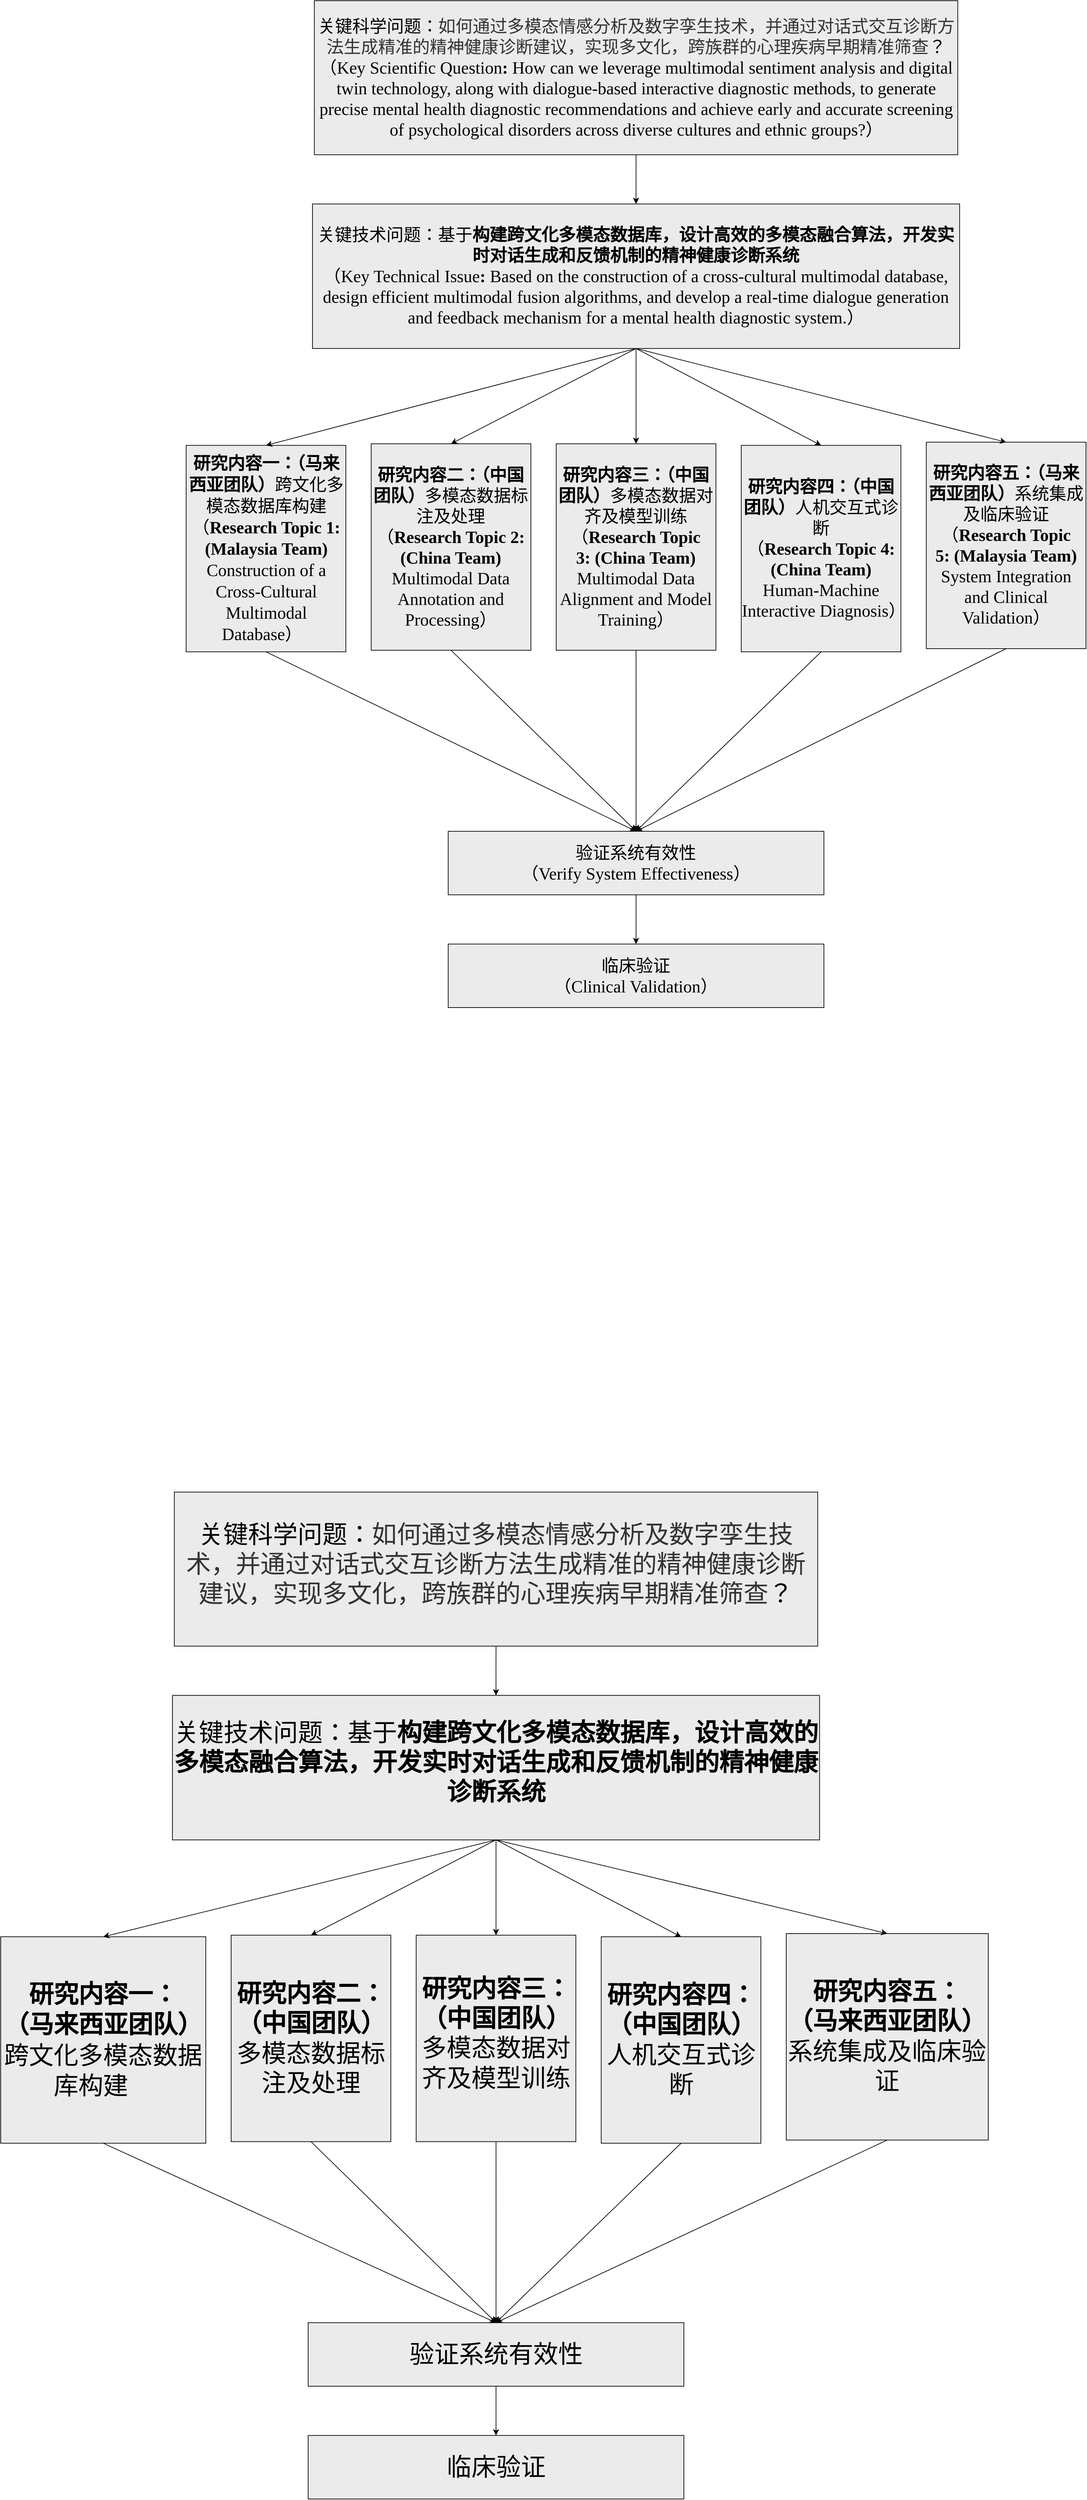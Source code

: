 <mxfile version="26.2.14">
  <diagram id="6I0OCvxSQrVGMHxT2VVA" name="Page-1">
    <mxGraphModel dx="3603" dy="1510" grid="0" gridSize="10" guides="1" tooltips="1" connect="1" arrows="1" fold="1" page="0" pageScale="1" pageWidth="850" pageHeight="1100" math="0" shadow="0">
      <root>
        <mxCell id="0" />
        <mxCell id="1" parent="0" />
        <mxCell id="u0KdexLZ_XR5zZTz2mG9-1" value="" style="group" parent="1" vertex="1" connectable="0">
          <mxGeometry x="-2.5" y="115" width="1307.5" height="1463" as="geometry" />
        </mxCell>
        <mxCell id="VO531dHjWUVzXmGTuJKX-1" value="&lt;font face=&quot;Times New Roman&quot; style=&quot;font-size: 25px;&quot;&gt;关键科学问题：&lt;span style=&quot;color: rgb(51, 51, 51); letter-spacing: 0pt; text-align: justify; text-indent: 2em;&quot;&gt;如何通过多模态情感分析及数字孪生技术，并通过对话式交互诊断方法生成精准的精神健康诊断建议，实现多文化，跨族群的心理疾病早期精准筛查&lt;/span&gt;&lt;span style=&quot;background-color: initial;&quot;&gt;？&lt;/span&gt;&lt;/font&gt;&lt;div style=&quot;text-align: start;&quot; data-hash=&quot;b935e11d9d1dda486e0670e52072802b&quot; data-version=&quot;3.0.0&quot;&gt;&lt;/div&gt;&lt;div&gt;&lt;font face=&quot;Times New Roman&quot; style=&quot;font-size: 25px;&quot;&gt;（Key Scientific Question&lt;strong style=&quot;&quot;&gt;:&lt;/strong&gt; How can we leverage multimodal sentiment analysis and digital twin technology, along with dialogue-based interactive diagnostic methods, to generate precise mental health diagnostic recommendations and achieve early and accurate screening of psychological disorders across diverse cultures and ethnic groups?）&lt;/font&gt;&lt;span style=&quot;background-color: initial;&quot;&gt;&lt;/span&gt;&lt;/div&gt;" style="html=1;outlineConnect=0;whiteSpace=wrap;fillColor=#EBEBEB;shape=mxgraph.archimate3.application;appType=generic;archiType=square;" parent="u0KdexLZ_XR5zZTz2mG9-1" vertex="1">
          <mxGeometry x="186.298" width="934.903" height="223.834" as="geometry" />
        </mxCell>
        <mxCell id="VO531dHjWUVzXmGTuJKX-2" value="&lt;font face=&quot;Times New Roman&quot; style=&quot;font-size: 25px;&quot;&gt;关键技术问题：基于&lt;b style=&quot;&quot;&gt;构建跨文化多模态数据库，&lt;/b&gt;&lt;b style=&quot;&quot;&gt;设计高效的多模态融合算法，开发实时对话生成和反馈机制的精神健康诊断系统&lt;/b&gt;&lt;/font&gt;&lt;div&gt;&lt;font face=&quot;Times New Roman&quot; style=&quot;font-size: 25px;&quot;&gt;（&lt;span style=&quot;background-color: initial;&quot;&gt;Key Technical Issue&lt;/span&gt;&lt;strong style=&quot;background-color: initial;&quot;&gt;:&lt;/strong&gt;&lt;span style=&quot;background-color: initial;&quot;&gt;&amp;nbsp;Based on the construction of a cross-cultural multimodal database, design efficient multimodal fusion algorithms, and develop a real-time dialogue generation and feedback mechanism for a mental health diagnostic system.&lt;/span&gt;&lt;span style=&quot;background-color: initial;&quot;&gt;）&lt;/span&gt;&lt;/font&gt;&lt;/div&gt;" style="html=1;outlineConnect=0;whiteSpace=wrap;fillColor=#EBEBEB;shape=mxgraph.archimate3.application;appType=generic;archiType=square;" parent="u0KdexLZ_XR5zZTz2mG9-1" vertex="1">
          <mxGeometry x="183.569" y="295.369" width="940.363" height="209.989" as="geometry" />
        </mxCell>
        <mxCell id="VO531dHjWUVzXmGTuJKX-3" value="&lt;font face=&quot;Times New Roman&quot; style=&quot;font-size: 25px;&quot;&gt;&lt;b style=&quot;&quot;&gt;研究内容二：（中国团队）&lt;/b&gt;多模态数据标注及处理&lt;/font&gt;&lt;div&gt;&lt;font face=&quot;Times New Roman&quot; style=&quot;font-size: 25px;&quot;&gt;（&lt;b style=&quot;&quot;&gt;Research Topic 2: (China Team)&lt;/b&gt; Multimodal Data Annotation and Processing）&lt;/font&gt;&lt;/div&gt;" style="html=1;outlineConnect=0;whiteSpace=wrap;fillColor=#EBEBEB;shape=mxgraph.archimate3.application;appType=generic;archiType=square;" parent="u0KdexLZ_XR5zZTz2mG9-1" vertex="1">
          <mxGeometry x="268.87" y="643.812" width="232.02" height="299.984" as="geometry" />
        </mxCell>
        <mxCell id="VO531dHjWUVzXmGTuJKX-4" value="&lt;font face=&quot;Times New Roman&quot; style=&quot;font-size: 25px;&quot;&gt;&lt;b style=&quot;&quot;&gt;研究内容三：（中国团队）&lt;/b&gt;多模态数据对齐及模型训练&lt;/font&gt;&lt;div&gt;&lt;font face=&quot;Times New Roman&quot; style=&quot;font-size: 25px;&quot;&gt;（&lt;strong style=&quot;background-color: initial;&quot;&gt;Research Topic 3:&lt;/strong&gt;&lt;span style=&quot;background-color: initial;&quot;&gt;&lt;b&gt;&amp;nbsp;(China Team) &lt;/b&gt;Multimodal Data Alignment and Model Training&lt;/span&gt;&lt;span style=&quot;background-color: initial;&quot;&gt;）&lt;/span&gt;&lt;/font&gt;&lt;/div&gt;" style="html=1;outlineConnect=0;whiteSpace=wrap;fillColor=#EBEBEB;shape=mxgraph.archimate3.application;appType=generic;archiType=square;" parent="u0KdexLZ_XR5zZTz2mG9-1" vertex="1">
          <mxGeometry x="537.74" y="643.812" width="232.02" height="299.984" as="geometry" />
        </mxCell>
        <mxCell id="VO531dHjWUVzXmGTuJKX-5" value="&lt;font face=&quot;Times New Roman&quot; style=&quot;font-size: 25px;&quot;&gt;&lt;b style=&quot;&quot;&gt;研究内容四：（中国团队）&lt;/b&gt;人机交互式诊断&lt;/font&gt;&lt;div&gt;&lt;font style=&quot;font-size: 25px;&quot; face=&quot;Times New Roman&quot;&gt;&lt;font style=&quot;&quot;&gt;（&lt;b style=&quot;&quot;&gt;Research Topic 4: (China Team)&lt;/b&gt; Human-Machine Interactive Diagnosis）&lt;/font&gt;&lt;/font&gt;&lt;/div&gt;" style="html=1;outlineConnect=0;whiteSpace=wrap;fillColor=#EBEBEB;shape=mxgraph.archimate3.application;appType=generic;archiType=square;" parent="u0KdexLZ_XR5zZTz2mG9-1" vertex="1">
          <mxGeometry x="806.61" y="646.12" width="232.02" height="299.984" as="geometry" />
        </mxCell>
        <mxCell id="VO531dHjWUVzXmGTuJKX-6" value="&lt;font style=&quot;font-size: 25px;&quot;&gt;&lt;font style=&quot;&quot; face=&quot;Times New Roman&quot;&gt;&lt;font style=&quot;&quot;&gt;&lt;b style=&quot;&quot;&gt;研究内容一：（马来西亚团队）&lt;/b&gt;跨文化多模态数据库构建&lt;/font&gt;&lt;/font&gt;&lt;font style=&quot;font-family: &amp;quot;Times New Roman&amp;quot;; background-color: initial;&quot;&gt;&lt;span style=&quot;background-color: initial;&quot;&gt;（&lt;/span&gt;&lt;strong style=&quot;background-color: initial;&quot;&gt;Research Topic 1:&lt;/strong&gt;&lt;span style=&quot;background-color: initial;&quot;&gt; &lt;b&gt;(Malaysia Team)&lt;/b&gt; Construction of a Cross-Cultural Multimodal Database）&lt;/span&gt;&lt;/font&gt;&lt;span style=&quot;font-family: &amp;quot;Times New Roman&amp;quot;; background-color: initial; text-wrap-mode: nowrap; color: rgba(0, 0, 0, 0); text-align: start;&quot;&gt;）&lt;/span&gt;&lt;/font&gt;" style="html=1;outlineConnect=0;whiteSpace=wrap;fillColor=#EBEBEB;shape=mxgraph.archimate3.application;appType=generic;archiType=square;" parent="u0KdexLZ_XR5zZTz2mG9-1" vertex="1">
          <mxGeometry y="646.12" width="232.02" height="299.984" as="geometry" />
        </mxCell>
        <mxCell id="VO531dHjWUVzXmGTuJKX-7" value="&lt;font style=&quot;&quot; face=&quot;Times New Roman&quot;&gt;&lt;font style=&quot;&quot;&gt;&lt;font style=&quot;font-size: 25px;&quot;&gt;&lt;b style=&quot;&quot;&gt;研究内容五：（马来西亚团队）&lt;/b&gt;系统集成及临床验证&lt;/font&gt;&lt;/font&gt;&lt;/font&gt;&lt;div&gt;&lt;font style=&quot;font-size: 25px;&quot; face=&quot;Times New Roman&quot;&gt;&lt;font style=&quot;&quot;&gt;&lt;font style=&quot;&quot;&gt;（&lt;/font&gt;&lt;font style=&quot;&quot;&gt;&lt;strong style=&quot;background-color: initial;&quot;&gt;Research Topic 5:&lt;/strong&gt;&lt;span style=&quot;background-color: initial;&quot;&gt;&lt;b&gt;&amp;nbsp;(Malaysia Team)&lt;/b&gt; System Integration and Clinical Validation&lt;/span&gt;&lt;span style=&quot;background-color: initial;&quot;&gt;）&lt;/span&gt;&lt;/font&gt;&lt;/font&gt;&lt;/font&gt;&lt;/div&gt;" style="html=1;outlineConnect=0;whiteSpace=wrap;fillColor=#EBEBEB;shape=mxgraph.archimate3.application;appType=generic;archiType=square;" parent="u0KdexLZ_XR5zZTz2mG9-1" vertex="1">
          <mxGeometry x="1075.48" y="641.505" width="232.02" height="299.984" as="geometry" />
        </mxCell>
        <mxCell id="VO531dHjWUVzXmGTuJKX-8" value="&lt;font face=&quot;Times New Roman&quot; style=&quot;font-size: 25px;&quot;&gt;验证系统有效性&lt;/font&gt;&lt;div&gt;&lt;font face=&quot;Times New Roman&quot; style=&quot;font-size: 25px;&quot;&gt;（Verify System Effectiveness）&lt;/font&gt;&lt;/div&gt;" style="html=1;outlineConnect=0;whiteSpace=wrap;fillColor=#EBEBEB;shape=mxgraph.archimate3.application;appType=generic;archiType=square;" parent="u0KdexLZ_XR5zZTz2mG9-1" vertex="1">
          <mxGeometry x="380.785" y="1206.86" width="545.929" height="92.303" as="geometry" />
        </mxCell>
        <mxCell id="VO531dHjWUVzXmGTuJKX-9" value="&lt;font face=&quot;Times New Roman&quot; style=&quot;font-size: 25px;&quot;&gt;临床验证&lt;/font&gt;&lt;div&gt;&lt;font face=&quot;Times New Roman&quot; style=&quot;font-size: 25px;&quot;&gt;（Clinical Validation）&lt;/font&gt;&lt;/div&gt;" style="html=1;outlineConnect=0;whiteSpace=wrap;fillColor=#EBEBEB;shape=mxgraph.archimate3.application;appType=generic;archiType=square;" parent="u0KdexLZ_XR5zZTz2mG9-1" vertex="1">
          <mxGeometry x="380.785" y="1370.697" width="545.929" height="92.303" as="geometry" />
        </mxCell>
        <mxCell id="VO531dHjWUVzXmGTuJKX-10" style="edgeStyle=orthogonalEdgeStyle;rounded=0;orthogonalLoop=1;jettySize=auto;html=1;exitX=0.5;exitY=1;exitDx=0;exitDy=0;exitPerimeter=0;entryX=0.5;entryY=0;entryDx=0;entryDy=0;entryPerimeter=0;" parent="u0KdexLZ_XR5zZTz2mG9-1" source="VO531dHjWUVzXmGTuJKX-1" target="VO531dHjWUVzXmGTuJKX-2" edge="1">
          <mxGeometry relative="1" as="geometry" />
        </mxCell>
        <mxCell id="VO531dHjWUVzXmGTuJKX-11" style="rounded=0;orthogonalLoop=1;jettySize=auto;html=1;exitX=0.5;exitY=1;exitDx=0;exitDy=0;exitPerimeter=0;entryX=0.5;entryY=0;entryDx=0;entryDy=0;entryPerimeter=0;" parent="u0KdexLZ_XR5zZTz2mG9-1" source="VO531dHjWUVzXmGTuJKX-2" target="VO531dHjWUVzXmGTuJKX-3" edge="1">
          <mxGeometry relative="1" as="geometry" />
        </mxCell>
        <mxCell id="VO531dHjWUVzXmGTuJKX-12" style="rounded=0;orthogonalLoop=1;jettySize=auto;html=1;exitX=0.5;exitY=1;exitDx=0;exitDy=0;exitPerimeter=0;entryX=0.5;entryY=0;entryDx=0;entryDy=0;entryPerimeter=0;edgeStyle=orthogonalEdgeStyle;" parent="u0KdexLZ_XR5zZTz2mG9-1" source="VO531dHjWUVzXmGTuJKX-2" target="VO531dHjWUVzXmGTuJKX-4" edge="1">
          <mxGeometry relative="1" as="geometry" />
        </mxCell>
        <mxCell id="VO531dHjWUVzXmGTuJKX-13" style="rounded=0;orthogonalLoop=1;jettySize=auto;html=1;exitX=0.5;exitY=1;exitDx=0;exitDy=0;exitPerimeter=0;entryX=0.5;entryY=0;entryDx=0;entryDy=0;entryPerimeter=0;" parent="u0KdexLZ_XR5zZTz2mG9-1" source="VO531dHjWUVzXmGTuJKX-2" target="VO531dHjWUVzXmGTuJKX-5" edge="1">
          <mxGeometry relative="1" as="geometry" />
        </mxCell>
        <mxCell id="VO531dHjWUVzXmGTuJKX-14" style="rounded=0;orthogonalLoop=1;jettySize=auto;html=1;exitX=0.5;exitY=1;exitDx=0;exitDy=0;exitPerimeter=0;entryX=0.5;entryY=0;entryDx=0;entryDy=0;entryPerimeter=0;" parent="u0KdexLZ_XR5zZTz2mG9-1" source="VO531dHjWUVzXmGTuJKX-2" target="VO531dHjWUVzXmGTuJKX-6" edge="1">
          <mxGeometry relative="1" as="geometry" />
        </mxCell>
        <mxCell id="VO531dHjWUVzXmGTuJKX-15" style="rounded=0;orthogonalLoop=1;jettySize=auto;html=1;exitX=0.5;exitY=1;exitDx=0;exitDy=0;exitPerimeter=0;entryX=0.5;entryY=0;entryDx=0;entryDy=0;entryPerimeter=0;" parent="u0KdexLZ_XR5zZTz2mG9-1" source="VO531dHjWUVzXmGTuJKX-2" target="VO531dHjWUVzXmGTuJKX-7" edge="1">
          <mxGeometry relative="1" as="geometry" />
        </mxCell>
        <mxCell id="VO531dHjWUVzXmGTuJKX-16" style="edgeStyle=orthogonalEdgeStyle;rounded=0;orthogonalLoop=1;jettySize=auto;html=1;exitX=0.5;exitY=1;exitDx=0;exitDy=0;exitPerimeter=0;entryX=0.5;entryY=0;entryDx=0;entryDy=0;entryPerimeter=0;" parent="u0KdexLZ_XR5zZTz2mG9-1" source="VO531dHjWUVzXmGTuJKX-8" target="VO531dHjWUVzXmGTuJKX-9" edge="1">
          <mxGeometry relative="1" as="geometry" />
        </mxCell>
        <mxCell id="VO531dHjWUVzXmGTuJKX-17" style="rounded=0;orthogonalLoop=1;jettySize=auto;html=1;exitX=0.5;exitY=1;exitDx=0;exitDy=0;exitPerimeter=0;entryX=0.5;entryY=0;entryDx=0;entryDy=0;entryPerimeter=0;" parent="u0KdexLZ_XR5zZTz2mG9-1" source="VO531dHjWUVzXmGTuJKX-3" target="VO531dHjWUVzXmGTuJKX-8" edge="1">
          <mxGeometry relative="1" as="geometry">
            <mxPoint x="482.465" y="1100.711" as="sourcePoint" />
          </mxGeometry>
        </mxCell>
        <mxCell id="VO531dHjWUVzXmGTuJKX-18" style="rounded=0;orthogonalLoop=1;jettySize=auto;html=1;exitX=0.5;exitY=1;exitDx=0;exitDy=0;exitPerimeter=0;entryX=0.5;entryY=0;entryDx=0;entryDy=0;entryPerimeter=0;edgeStyle=orthogonalEdgeStyle;" parent="u0KdexLZ_XR5zZTz2mG9-1" source="VO531dHjWUVzXmGTuJKX-4" target="VO531dHjWUVzXmGTuJKX-8" edge="1">
          <mxGeometry relative="1" as="geometry">
            <mxPoint x="648.973" y="1100.711" as="sourcePoint" />
          </mxGeometry>
        </mxCell>
        <mxCell id="VO531dHjWUVzXmGTuJKX-19" style="rounded=0;orthogonalLoop=1;jettySize=auto;html=1;exitX=0.5;exitY=1;exitDx=0;exitDy=0;exitPerimeter=0;entryX=0.5;entryY=0;entryDx=0;entryDy=0;entryPerimeter=0;" parent="u0KdexLZ_XR5zZTz2mG9-1" source="VO531dHjWUVzXmGTuJKX-5" target="VO531dHjWUVzXmGTuJKX-8" edge="1">
          <mxGeometry relative="1" as="geometry">
            <mxPoint x="815.481" y="1100.711" as="sourcePoint" />
          </mxGeometry>
        </mxCell>
        <mxCell id="VO531dHjWUVzXmGTuJKX-20" style="rounded=0;orthogonalLoop=1;jettySize=auto;html=1;exitX=0.5;exitY=1;exitDx=0;exitDy=0;exitPerimeter=0;entryX=0.5;entryY=0;entryDx=0;entryDy=0;entryPerimeter=0;" parent="u0KdexLZ_XR5zZTz2mG9-1" source="VO531dHjWUVzXmGTuJKX-6" target="VO531dHjWUVzXmGTuJKX-8" edge="1">
          <mxGeometry relative="1" as="geometry">
            <mxPoint x="315.956" y="1100.711" as="sourcePoint" />
          </mxGeometry>
        </mxCell>
        <mxCell id="VO531dHjWUVzXmGTuJKX-22" style="rounded=0;orthogonalLoop=1;jettySize=auto;html=1;exitX=0.5;exitY=1;exitDx=0;exitDy=0;exitPerimeter=0;entryX=0.5;entryY=0;entryDx=0;entryDy=0;entryPerimeter=0;" parent="u0KdexLZ_XR5zZTz2mG9-1" source="VO531dHjWUVzXmGTuJKX-7" target="VO531dHjWUVzXmGTuJKX-8" edge="1">
          <mxGeometry relative="1" as="geometry">
            <mxPoint x="981.99" y="1100.711" as="sourcePoint" />
          </mxGeometry>
        </mxCell>
        <mxCell id="KRm5PiTLWUSKZBlzJpTe-1" value="" style="group" vertex="1" connectable="0" parent="1">
          <mxGeometry x="-206" y="2282" width="1375" height="1463" as="geometry" />
        </mxCell>
        <mxCell id="KRm5PiTLWUSKZBlzJpTe-2" value="&lt;font face=&quot;Times New Roman&quot; style=&quot;font-size: 36px;&quot;&gt;关键科学问题：&lt;span style=&quot;color: rgb(51, 51, 51); letter-spacing: 0pt; text-align: justify; text-indent: 2em;&quot;&gt;如何通过多模态情感分析及数字孪生技术，并通过对话式交互诊断方法生成精准的精神健康诊断建议，实现多文化，跨族群的心理疾病早期精准筛查&lt;/span&gt;&lt;span style=&quot;background-color: initial;&quot;&gt;？&lt;/span&gt;&lt;/font&gt;&lt;div style=&quot;text-align: start;&quot; data-hash=&quot;b935e11d9d1dda486e0670e52072802b&quot; data-version=&quot;3.0.0&quot;&gt;&lt;/div&gt;&lt;div&gt;&lt;br&gt;&lt;/div&gt;" style="html=1;outlineConnect=0;whiteSpace=wrap;fillColor=#EBEBEB;shape=mxgraph.archimate3.application;appType=generic;archiType=square;" vertex="1" parent="KRm5PiTLWUSKZBlzJpTe-1">
          <mxGeometry x="186.298" width="934.903" height="223.834" as="geometry" />
        </mxCell>
        <mxCell id="KRm5PiTLWUSKZBlzJpTe-3" value="&lt;font face=&quot;Times New Roman&quot; style=&quot;font-size: 36px;&quot;&gt;关键技术问题：基于&lt;b style=&quot;&quot;&gt;构建跨文化多模态数据库，&lt;/b&gt;&lt;b style=&quot;&quot;&gt;设计高效的多模态融合算法，开发实时对话生成和反馈机制的精神健康诊断系统&lt;/b&gt;&lt;/font&gt;&lt;div&gt;&lt;br&gt;&lt;/div&gt;" style="html=1;outlineConnect=0;whiteSpace=wrap;fillColor=#EBEBEB;shape=mxgraph.archimate3.application;appType=generic;archiType=square;" vertex="1" parent="KRm5PiTLWUSKZBlzJpTe-1">
          <mxGeometry x="183.569" y="295.369" width="940.363" height="209.989" as="geometry" />
        </mxCell>
        <mxCell id="KRm5PiTLWUSKZBlzJpTe-4" value="&lt;font face=&quot;Times New Roman&quot; style=&quot;font-size: 36px;&quot;&gt;&lt;b style=&quot;&quot;&gt;研究内容二：（中国团队）&lt;/b&gt;多模态数据标注及处理&lt;/font&gt;" style="html=1;outlineConnect=0;whiteSpace=wrap;fillColor=#EBEBEB;shape=mxgraph.archimate3.application;appType=generic;archiType=square;" vertex="1" parent="KRm5PiTLWUSKZBlzJpTe-1">
          <mxGeometry x="268.87" y="643.812" width="232.02" height="299.984" as="geometry" />
        </mxCell>
        <mxCell id="KRm5PiTLWUSKZBlzJpTe-5" value="&lt;font face=&quot;Times New Roman&quot; style=&quot;font-size: 36px;&quot;&gt;&lt;b style=&quot;&quot;&gt;研究内容三：（中国团队）&lt;/b&gt;多模态数据对齐及模型训练&lt;/font&gt;&lt;div&gt;&lt;br&gt;&lt;/div&gt;" style="html=1;outlineConnect=0;whiteSpace=wrap;fillColor=#EBEBEB;shape=mxgraph.archimate3.application;appType=generic;archiType=square;" vertex="1" parent="KRm5PiTLWUSKZBlzJpTe-1">
          <mxGeometry x="537.74" y="643.812" width="232.02" height="299.984" as="geometry" />
        </mxCell>
        <mxCell id="KRm5PiTLWUSKZBlzJpTe-6" value="&lt;font face=&quot;Times New Roman&quot; style=&quot;font-size: 36px;&quot;&gt;&lt;b style=&quot;&quot;&gt;研究内容四：（中国团队）&lt;/b&gt;人机交互式诊断&lt;/font&gt;" style="html=1;outlineConnect=0;whiteSpace=wrap;fillColor=#EBEBEB;shape=mxgraph.archimate3.application;appType=generic;archiType=square;" vertex="1" parent="KRm5PiTLWUSKZBlzJpTe-1">
          <mxGeometry x="806.61" y="646.12" width="232.02" height="299.984" as="geometry" />
        </mxCell>
        <mxCell id="KRm5PiTLWUSKZBlzJpTe-7" value="&lt;font style=&quot;font-size: 36px;&quot;&gt;&lt;font style=&quot;&quot; face=&quot;Times New Roman&quot;&gt;&lt;font style=&quot;&quot;&gt;&lt;b style=&quot;&quot;&gt;研究内容一：&lt;/b&gt;&lt;/font&gt;&lt;/font&gt;&lt;/font&gt;&lt;div&gt;&lt;font style=&quot;font-size: 36px;&quot;&gt;&lt;font style=&quot;&quot; face=&quot;Times New Roman&quot;&gt;&lt;font style=&quot;&quot;&gt;&lt;b style=&quot;&quot;&gt;（马来西亚团队）&lt;/b&gt;跨文化多模态数据库构建&lt;/font&gt;&lt;/font&gt;&lt;span style=&quot;font-family: &amp;quot;Times New Roman&amp;quot;; background-color: initial; text-wrap-mode: nowrap; color: rgba(0, 0, 0, 0);&quot;&gt;）&lt;/span&gt;&lt;/font&gt;&lt;/div&gt;" style="html=1;outlineConnect=0;whiteSpace=wrap;fillColor=#EBEBEB;shape=mxgraph.archimate3.application;appType=generic;archiType=square;align=center;" vertex="1" parent="KRm5PiTLWUSKZBlzJpTe-1">
          <mxGeometry x="-66" y="646.12" width="298.02" height="299.98" as="geometry" />
        </mxCell>
        <mxCell id="KRm5PiTLWUSKZBlzJpTe-8" value="&lt;font style=&quot;&quot; face=&quot;Times New Roman&quot;&gt;&lt;font style=&quot;&quot;&gt;&lt;font style=&quot;font-size: 36px;&quot;&gt;&lt;b style=&quot;&quot;&gt;研究内容五：&lt;/b&gt;&lt;/font&gt;&lt;/font&gt;&lt;/font&gt;&lt;div&gt;&lt;font style=&quot;&quot; face=&quot;Times New Roman&quot;&gt;&lt;font style=&quot;&quot;&gt;&lt;font style=&quot;font-size: 36px;&quot;&gt;&lt;b style=&quot;&quot;&gt;（马来西亚团队）&lt;/b&gt;系统集成及临床验证&lt;/font&gt;&lt;/font&gt;&lt;/font&gt;&lt;/div&gt;" style="html=1;outlineConnect=0;whiteSpace=wrap;fillColor=#EBEBEB;shape=mxgraph.archimate3.application;appType=generic;archiType=square;align=center;" vertex="1" parent="KRm5PiTLWUSKZBlzJpTe-1">
          <mxGeometry x="1075.48" y="641.5" width="293.52" height="299.98" as="geometry" />
        </mxCell>
        <mxCell id="KRm5PiTLWUSKZBlzJpTe-9" value="&lt;font face=&quot;Times New Roman&quot; style=&quot;font-size: 36px;&quot;&gt;验证系统有效性&lt;/font&gt;" style="html=1;outlineConnect=0;whiteSpace=wrap;fillColor=#EBEBEB;shape=mxgraph.archimate3.application;appType=generic;archiType=square;" vertex="1" parent="KRm5PiTLWUSKZBlzJpTe-1">
          <mxGeometry x="380.785" y="1206.86" width="545.929" height="92.303" as="geometry" />
        </mxCell>
        <mxCell id="KRm5PiTLWUSKZBlzJpTe-10" value="&lt;font face=&quot;Times New Roman&quot; style=&quot;font-size: 36px;&quot;&gt;临床验证&lt;/font&gt;" style="html=1;outlineConnect=0;whiteSpace=wrap;fillColor=#EBEBEB;shape=mxgraph.archimate3.application;appType=generic;archiType=square;" vertex="1" parent="KRm5PiTLWUSKZBlzJpTe-1">
          <mxGeometry x="380.785" y="1370.697" width="545.929" height="92.303" as="geometry" />
        </mxCell>
        <mxCell id="KRm5PiTLWUSKZBlzJpTe-11" style="edgeStyle=orthogonalEdgeStyle;rounded=0;orthogonalLoop=1;jettySize=auto;html=1;exitX=0.5;exitY=1;exitDx=0;exitDy=0;exitPerimeter=0;entryX=0.5;entryY=0;entryDx=0;entryDy=0;entryPerimeter=0;" edge="1" parent="KRm5PiTLWUSKZBlzJpTe-1" source="KRm5PiTLWUSKZBlzJpTe-2" target="KRm5PiTLWUSKZBlzJpTe-3">
          <mxGeometry relative="1" as="geometry" />
        </mxCell>
        <mxCell id="KRm5PiTLWUSKZBlzJpTe-12" style="rounded=0;orthogonalLoop=1;jettySize=auto;html=1;exitX=0.5;exitY=1;exitDx=0;exitDy=0;exitPerimeter=0;entryX=0.5;entryY=0;entryDx=0;entryDy=0;entryPerimeter=0;" edge="1" parent="KRm5PiTLWUSKZBlzJpTe-1" source="KRm5PiTLWUSKZBlzJpTe-3" target="KRm5PiTLWUSKZBlzJpTe-4">
          <mxGeometry relative="1" as="geometry" />
        </mxCell>
        <mxCell id="KRm5PiTLWUSKZBlzJpTe-13" style="rounded=0;orthogonalLoop=1;jettySize=auto;html=1;exitX=0.5;exitY=1;exitDx=0;exitDy=0;exitPerimeter=0;entryX=0.5;entryY=0;entryDx=0;entryDy=0;entryPerimeter=0;edgeStyle=orthogonalEdgeStyle;" edge="1" parent="KRm5PiTLWUSKZBlzJpTe-1" source="KRm5PiTLWUSKZBlzJpTe-3" target="KRm5PiTLWUSKZBlzJpTe-5">
          <mxGeometry relative="1" as="geometry" />
        </mxCell>
        <mxCell id="KRm5PiTLWUSKZBlzJpTe-14" style="rounded=0;orthogonalLoop=1;jettySize=auto;html=1;exitX=0.5;exitY=1;exitDx=0;exitDy=0;exitPerimeter=0;entryX=0.5;entryY=0;entryDx=0;entryDy=0;entryPerimeter=0;" edge="1" parent="KRm5PiTLWUSKZBlzJpTe-1" source="KRm5PiTLWUSKZBlzJpTe-3" target="KRm5PiTLWUSKZBlzJpTe-6">
          <mxGeometry relative="1" as="geometry" />
        </mxCell>
        <mxCell id="KRm5PiTLWUSKZBlzJpTe-15" style="rounded=0;orthogonalLoop=1;jettySize=auto;html=1;exitX=0.5;exitY=1;exitDx=0;exitDy=0;exitPerimeter=0;entryX=0.5;entryY=0;entryDx=0;entryDy=0;entryPerimeter=0;" edge="1" parent="KRm5PiTLWUSKZBlzJpTe-1" source="KRm5PiTLWUSKZBlzJpTe-3" target="KRm5PiTLWUSKZBlzJpTe-7">
          <mxGeometry relative="1" as="geometry" />
        </mxCell>
        <mxCell id="KRm5PiTLWUSKZBlzJpTe-16" style="rounded=0;orthogonalLoop=1;jettySize=auto;html=1;exitX=0.5;exitY=1;exitDx=0;exitDy=0;exitPerimeter=0;entryX=0.5;entryY=0;entryDx=0;entryDy=0;entryPerimeter=0;" edge="1" parent="KRm5PiTLWUSKZBlzJpTe-1" source="KRm5PiTLWUSKZBlzJpTe-3" target="KRm5PiTLWUSKZBlzJpTe-8">
          <mxGeometry relative="1" as="geometry" />
        </mxCell>
        <mxCell id="KRm5PiTLWUSKZBlzJpTe-17" style="edgeStyle=orthogonalEdgeStyle;rounded=0;orthogonalLoop=1;jettySize=auto;html=1;exitX=0.5;exitY=1;exitDx=0;exitDy=0;exitPerimeter=0;entryX=0.5;entryY=0;entryDx=0;entryDy=0;entryPerimeter=0;" edge="1" parent="KRm5PiTLWUSKZBlzJpTe-1" source="KRm5PiTLWUSKZBlzJpTe-9" target="KRm5PiTLWUSKZBlzJpTe-10">
          <mxGeometry relative="1" as="geometry" />
        </mxCell>
        <mxCell id="KRm5PiTLWUSKZBlzJpTe-18" style="rounded=0;orthogonalLoop=1;jettySize=auto;html=1;exitX=0.5;exitY=1;exitDx=0;exitDy=0;exitPerimeter=0;entryX=0.5;entryY=0;entryDx=0;entryDy=0;entryPerimeter=0;" edge="1" parent="KRm5PiTLWUSKZBlzJpTe-1" source="KRm5PiTLWUSKZBlzJpTe-4" target="KRm5PiTLWUSKZBlzJpTe-9">
          <mxGeometry relative="1" as="geometry">
            <mxPoint x="482.465" y="1100.711" as="sourcePoint" />
          </mxGeometry>
        </mxCell>
        <mxCell id="KRm5PiTLWUSKZBlzJpTe-19" style="rounded=0;orthogonalLoop=1;jettySize=auto;html=1;exitX=0.5;exitY=1;exitDx=0;exitDy=0;exitPerimeter=0;entryX=0.5;entryY=0;entryDx=0;entryDy=0;entryPerimeter=0;edgeStyle=orthogonalEdgeStyle;" edge="1" parent="KRm5PiTLWUSKZBlzJpTe-1" source="KRm5PiTLWUSKZBlzJpTe-5" target="KRm5PiTLWUSKZBlzJpTe-9">
          <mxGeometry relative="1" as="geometry">
            <mxPoint x="648.973" y="1100.711" as="sourcePoint" />
          </mxGeometry>
        </mxCell>
        <mxCell id="KRm5PiTLWUSKZBlzJpTe-20" style="rounded=0;orthogonalLoop=1;jettySize=auto;html=1;exitX=0.5;exitY=1;exitDx=0;exitDy=0;exitPerimeter=0;entryX=0.5;entryY=0;entryDx=0;entryDy=0;entryPerimeter=0;" edge="1" parent="KRm5PiTLWUSKZBlzJpTe-1" source="KRm5PiTLWUSKZBlzJpTe-6" target="KRm5PiTLWUSKZBlzJpTe-9">
          <mxGeometry relative="1" as="geometry">
            <mxPoint x="815.481" y="1100.711" as="sourcePoint" />
          </mxGeometry>
        </mxCell>
        <mxCell id="KRm5PiTLWUSKZBlzJpTe-21" style="rounded=0;orthogonalLoop=1;jettySize=auto;html=1;exitX=0.5;exitY=1;exitDx=0;exitDy=0;exitPerimeter=0;entryX=0.5;entryY=0;entryDx=0;entryDy=0;entryPerimeter=0;" edge="1" parent="KRm5PiTLWUSKZBlzJpTe-1" source="KRm5PiTLWUSKZBlzJpTe-7" target="KRm5PiTLWUSKZBlzJpTe-9">
          <mxGeometry relative="1" as="geometry">
            <mxPoint x="315.956" y="1100.711" as="sourcePoint" />
          </mxGeometry>
        </mxCell>
        <mxCell id="KRm5PiTLWUSKZBlzJpTe-22" style="rounded=0;orthogonalLoop=1;jettySize=auto;html=1;exitX=0.5;exitY=1;exitDx=0;exitDy=0;exitPerimeter=0;entryX=0.5;entryY=0;entryDx=0;entryDy=0;entryPerimeter=0;" edge="1" parent="KRm5PiTLWUSKZBlzJpTe-1" source="KRm5PiTLWUSKZBlzJpTe-8" target="KRm5PiTLWUSKZBlzJpTe-9">
          <mxGeometry relative="1" as="geometry">
            <mxPoint x="981.99" y="1100.711" as="sourcePoint" />
          </mxGeometry>
        </mxCell>
      </root>
    </mxGraphModel>
  </diagram>
</mxfile>
